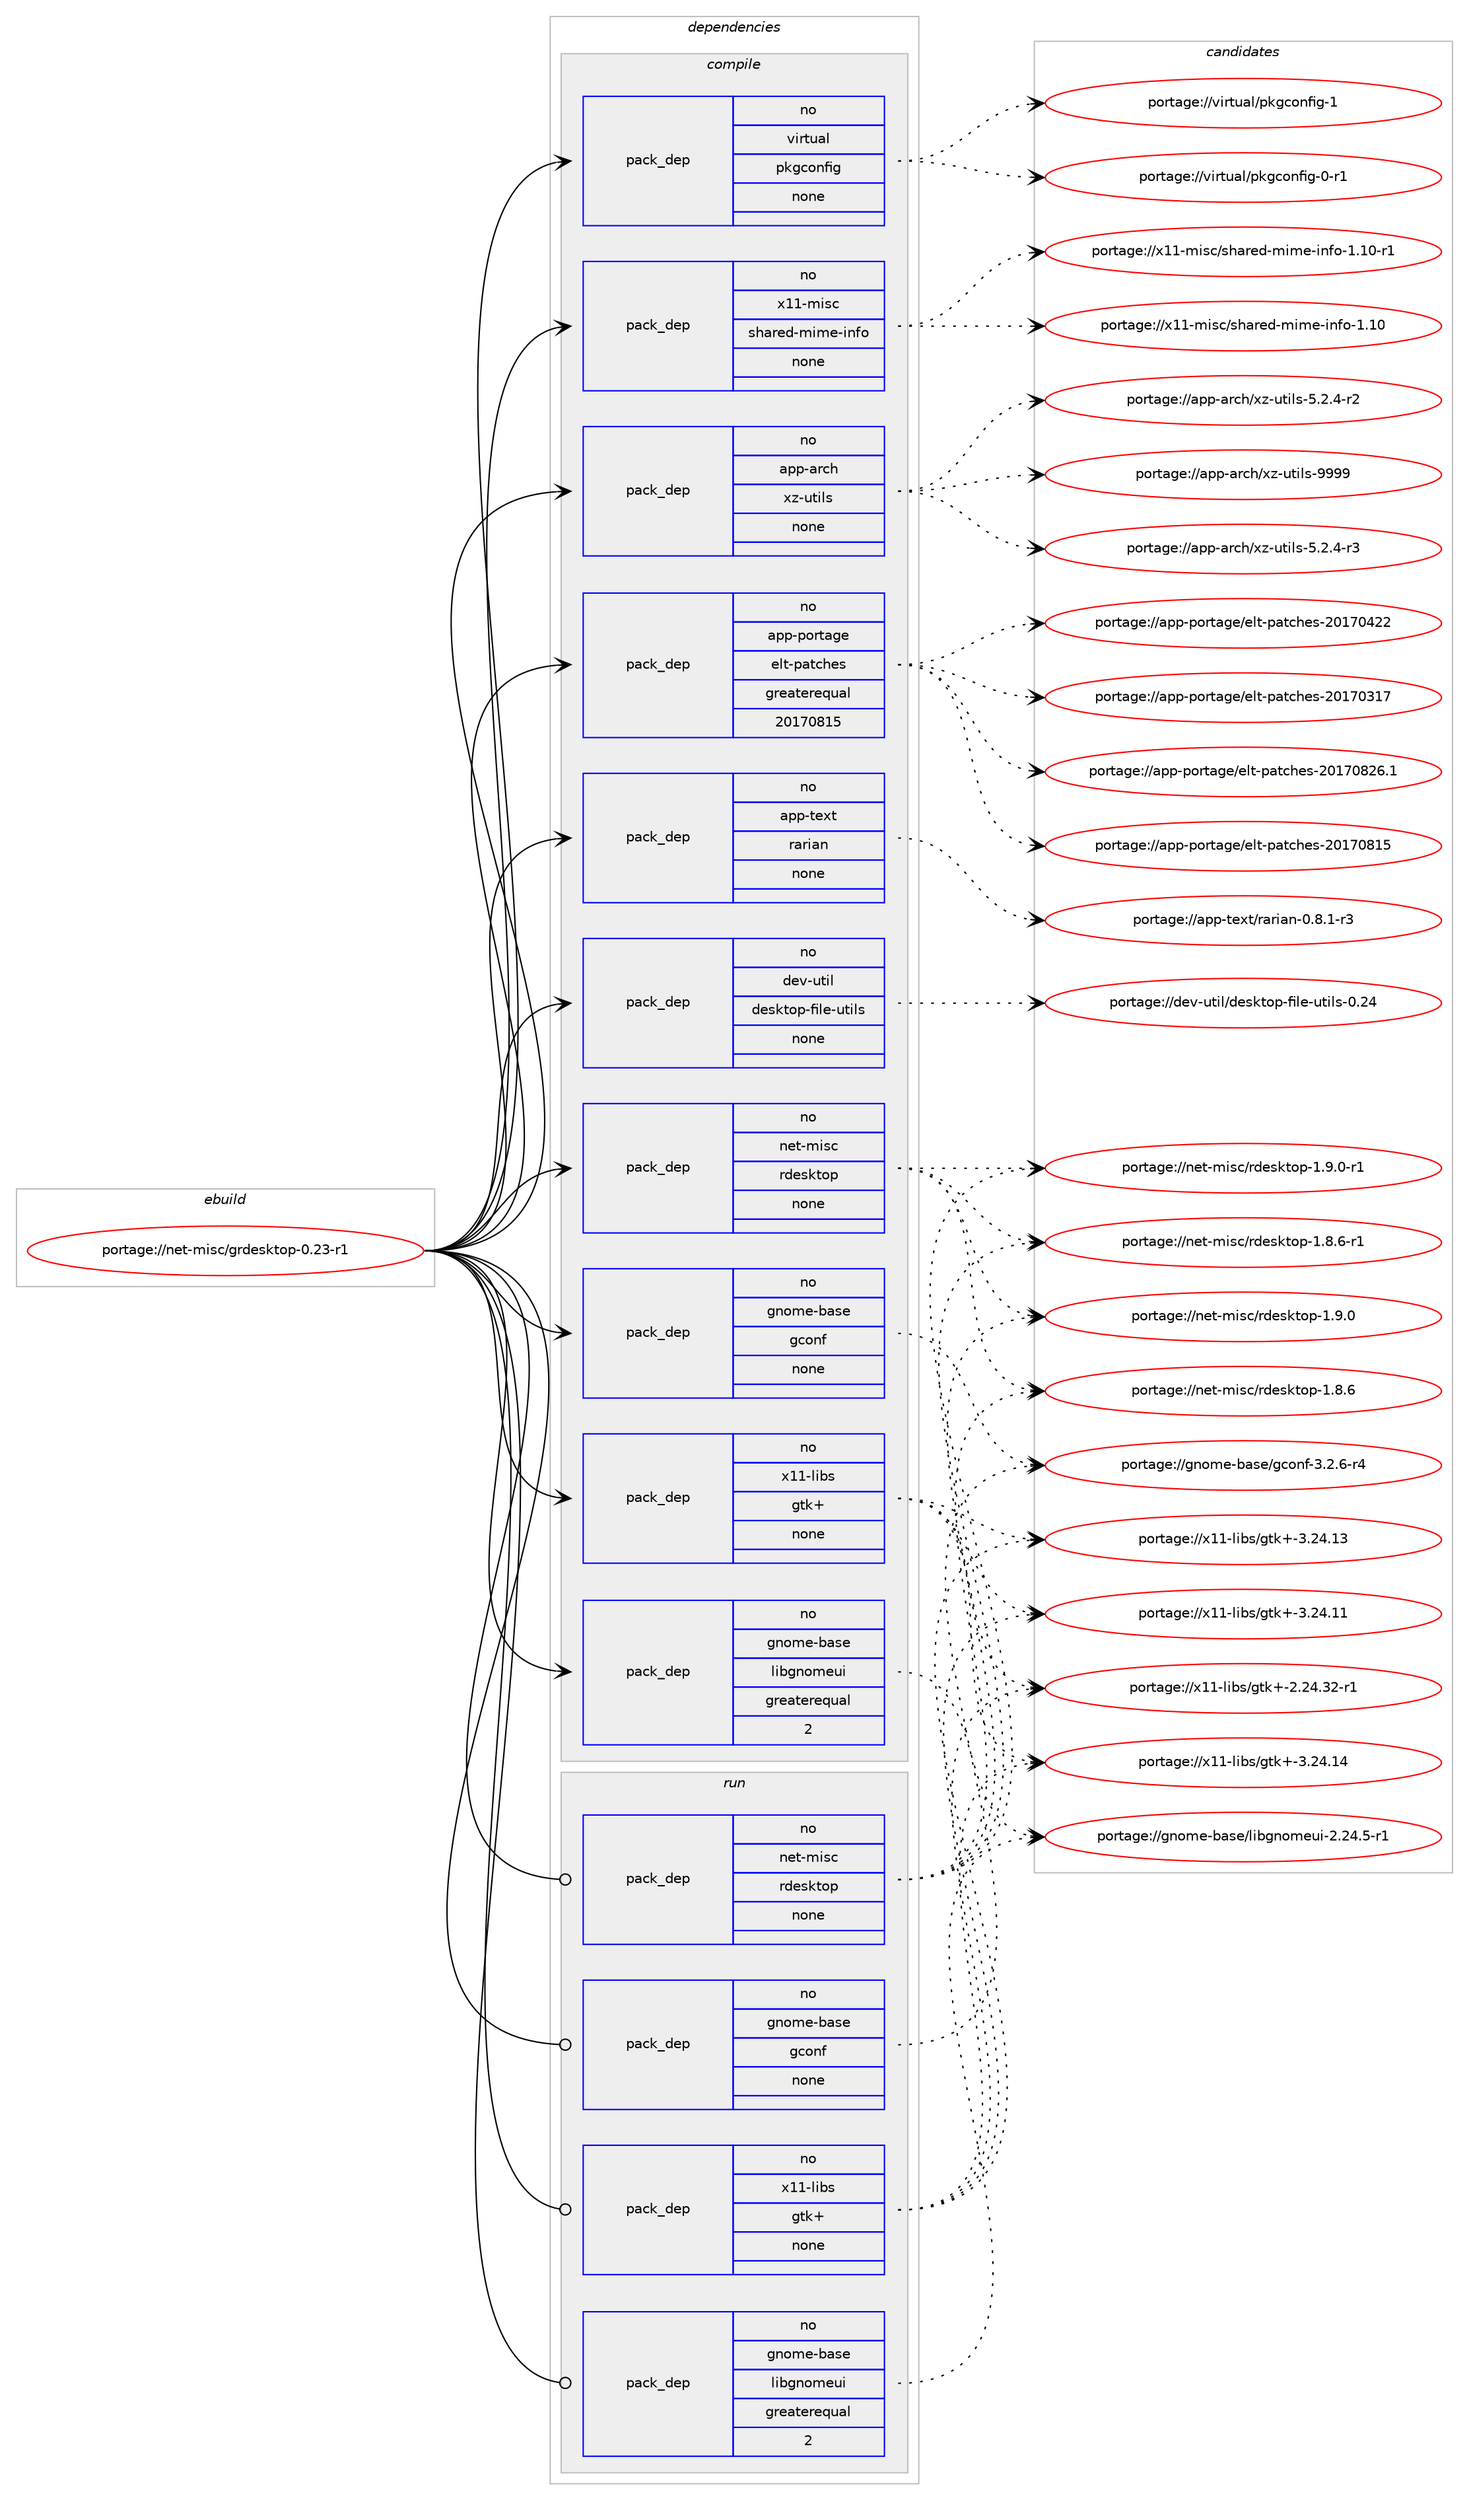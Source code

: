 digraph prolog {

# *************
# Graph options
# *************

newrank=true;
concentrate=true;
compound=true;
graph [rankdir=LR,fontname=Helvetica,fontsize=10,ranksep=1.5];#, ranksep=2.5, nodesep=0.2];
edge  [arrowhead=vee];
node  [fontname=Helvetica,fontsize=10];

# **********
# The ebuild
# **********

subgraph cluster_leftcol {
color=gray;
rank=same;
label=<<i>ebuild</i>>;
id [label="portage://net-misc/grdesktop-0.23-r1", color=red, width=4, href="../net-misc/grdesktop-0.23-r1.svg"];
}

# ****************
# The dependencies
# ****************

subgraph cluster_midcol {
color=gray;
label=<<i>dependencies</i>>;
subgraph cluster_compile {
fillcolor="#eeeeee";
style=filled;
label=<<i>compile</i>>;
subgraph pack96745 {
dependency124672 [label=<<TABLE BORDER="0" CELLBORDER="1" CELLSPACING="0" CELLPADDING="4" WIDTH="220"><TR><TD ROWSPAN="6" CELLPADDING="30">pack_dep</TD></TR><TR><TD WIDTH="110">no</TD></TR><TR><TD>app-arch</TD></TR><TR><TD>xz-utils</TD></TR><TR><TD>none</TD></TR><TR><TD></TD></TR></TABLE>>, shape=none, color=blue];
}
id:e -> dependency124672:w [weight=20,style="solid",arrowhead="vee"];
subgraph pack96746 {
dependency124673 [label=<<TABLE BORDER="0" CELLBORDER="1" CELLSPACING="0" CELLPADDING="4" WIDTH="220"><TR><TD ROWSPAN="6" CELLPADDING="30">pack_dep</TD></TR><TR><TD WIDTH="110">no</TD></TR><TR><TD>app-portage</TD></TR><TR><TD>elt-patches</TD></TR><TR><TD>greaterequal</TD></TR><TR><TD>20170815</TD></TR></TABLE>>, shape=none, color=blue];
}
id:e -> dependency124673:w [weight=20,style="solid",arrowhead="vee"];
subgraph pack96747 {
dependency124674 [label=<<TABLE BORDER="0" CELLBORDER="1" CELLSPACING="0" CELLPADDING="4" WIDTH="220"><TR><TD ROWSPAN="6" CELLPADDING="30">pack_dep</TD></TR><TR><TD WIDTH="110">no</TD></TR><TR><TD>app-text</TD></TR><TR><TD>rarian</TD></TR><TR><TD>none</TD></TR><TR><TD></TD></TR></TABLE>>, shape=none, color=blue];
}
id:e -> dependency124674:w [weight=20,style="solid",arrowhead="vee"];
subgraph pack96748 {
dependency124675 [label=<<TABLE BORDER="0" CELLBORDER="1" CELLSPACING="0" CELLPADDING="4" WIDTH="220"><TR><TD ROWSPAN="6" CELLPADDING="30">pack_dep</TD></TR><TR><TD WIDTH="110">no</TD></TR><TR><TD>dev-util</TD></TR><TR><TD>desktop-file-utils</TD></TR><TR><TD>none</TD></TR><TR><TD></TD></TR></TABLE>>, shape=none, color=blue];
}
id:e -> dependency124675:w [weight=20,style="solid",arrowhead="vee"];
subgraph pack96749 {
dependency124676 [label=<<TABLE BORDER="0" CELLBORDER="1" CELLSPACING="0" CELLPADDING="4" WIDTH="220"><TR><TD ROWSPAN="6" CELLPADDING="30">pack_dep</TD></TR><TR><TD WIDTH="110">no</TD></TR><TR><TD>gnome-base</TD></TR><TR><TD>gconf</TD></TR><TR><TD>none</TD></TR><TR><TD></TD></TR></TABLE>>, shape=none, color=blue];
}
id:e -> dependency124676:w [weight=20,style="solid",arrowhead="vee"];
subgraph pack96750 {
dependency124677 [label=<<TABLE BORDER="0" CELLBORDER="1" CELLSPACING="0" CELLPADDING="4" WIDTH="220"><TR><TD ROWSPAN="6" CELLPADDING="30">pack_dep</TD></TR><TR><TD WIDTH="110">no</TD></TR><TR><TD>gnome-base</TD></TR><TR><TD>libgnomeui</TD></TR><TR><TD>greaterequal</TD></TR><TR><TD>2</TD></TR></TABLE>>, shape=none, color=blue];
}
id:e -> dependency124677:w [weight=20,style="solid",arrowhead="vee"];
subgraph pack96751 {
dependency124678 [label=<<TABLE BORDER="0" CELLBORDER="1" CELLSPACING="0" CELLPADDING="4" WIDTH="220"><TR><TD ROWSPAN="6" CELLPADDING="30">pack_dep</TD></TR><TR><TD WIDTH="110">no</TD></TR><TR><TD>net-misc</TD></TR><TR><TD>rdesktop</TD></TR><TR><TD>none</TD></TR><TR><TD></TD></TR></TABLE>>, shape=none, color=blue];
}
id:e -> dependency124678:w [weight=20,style="solid",arrowhead="vee"];
subgraph pack96752 {
dependency124679 [label=<<TABLE BORDER="0" CELLBORDER="1" CELLSPACING="0" CELLPADDING="4" WIDTH="220"><TR><TD ROWSPAN="6" CELLPADDING="30">pack_dep</TD></TR><TR><TD WIDTH="110">no</TD></TR><TR><TD>virtual</TD></TR><TR><TD>pkgconfig</TD></TR><TR><TD>none</TD></TR><TR><TD></TD></TR></TABLE>>, shape=none, color=blue];
}
id:e -> dependency124679:w [weight=20,style="solid",arrowhead="vee"];
subgraph pack96753 {
dependency124680 [label=<<TABLE BORDER="0" CELLBORDER="1" CELLSPACING="0" CELLPADDING="4" WIDTH="220"><TR><TD ROWSPAN="6" CELLPADDING="30">pack_dep</TD></TR><TR><TD WIDTH="110">no</TD></TR><TR><TD>x11-libs</TD></TR><TR><TD>gtk+</TD></TR><TR><TD>none</TD></TR><TR><TD></TD></TR></TABLE>>, shape=none, color=blue];
}
id:e -> dependency124680:w [weight=20,style="solid",arrowhead="vee"];
subgraph pack96754 {
dependency124681 [label=<<TABLE BORDER="0" CELLBORDER="1" CELLSPACING="0" CELLPADDING="4" WIDTH="220"><TR><TD ROWSPAN="6" CELLPADDING="30">pack_dep</TD></TR><TR><TD WIDTH="110">no</TD></TR><TR><TD>x11-misc</TD></TR><TR><TD>shared-mime-info</TD></TR><TR><TD>none</TD></TR><TR><TD></TD></TR></TABLE>>, shape=none, color=blue];
}
id:e -> dependency124681:w [weight=20,style="solid",arrowhead="vee"];
}
subgraph cluster_compileandrun {
fillcolor="#eeeeee";
style=filled;
label=<<i>compile and run</i>>;
}
subgraph cluster_run {
fillcolor="#eeeeee";
style=filled;
label=<<i>run</i>>;
subgraph pack96755 {
dependency124682 [label=<<TABLE BORDER="0" CELLBORDER="1" CELLSPACING="0" CELLPADDING="4" WIDTH="220"><TR><TD ROWSPAN="6" CELLPADDING="30">pack_dep</TD></TR><TR><TD WIDTH="110">no</TD></TR><TR><TD>gnome-base</TD></TR><TR><TD>gconf</TD></TR><TR><TD>none</TD></TR><TR><TD></TD></TR></TABLE>>, shape=none, color=blue];
}
id:e -> dependency124682:w [weight=20,style="solid",arrowhead="odot"];
subgraph pack96756 {
dependency124683 [label=<<TABLE BORDER="0" CELLBORDER="1" CELLSPACING="0" CELLPADDING="4" WIDTH="220"><TR><TD ROWSPAN="6" CELLPADDING="30">pack_dep</TD></TR><TR><TD WIDTH="110">no</TD></TR><TR><TD>gnome-base</TD></TR><TR><TD>libgnomeui</TD></TR><TR><TD>greaterequal</TD></TR><TR><TD>2</TD></TR></TABLE>>, shape=none, color=blue];
}
id:e -> dependency124683:w [weight=20,style="solid",arrowhead="odot"];
subgraph pack96757 {
dependency124684 [label=<<TABLE BORDER="0" CELLBORDER="1" CELLSPACING="0" CELLPADDING="4" WIDTH="220"><TR><TD ROWSPAN="6" CELLPADDING="30">pack_dep</TD></TR><TR><TD WIDTH="110">no</TD></TR><TR><TD>net-misc</TD></TR><TR><TD>rdesktop</TD></TR><TR><TD>none</TD></TR><TR><TD></TD></TR></TABLE>>, shape=none, color=blue];
}
id:e -> dependency124684:w [weight=20,style="solid",arrowhead="odot"];
subgraph pack96758 {
dependency124685 [label=<<TABLE BORDER="0" CELLBORDER="1" CELLSPACING="0" CELLPADDING="4" WIDTH="220"><TR><TD ROWSPAN="6" CELLPADDING="30">pack_dep</TD></TR><TR><TD WIDTH="110">no</TD></TR><TR><TD>x11-libs</TD></TR><TR><TD>gtk+</TD></TR><TR><TD>none</TD></TR><TR><TD></TD></TR></TABLE>>, shape=none, color=blue];
}
id:e -> dependency124685:w [weight=20,style="solid",arrowhead="odot"];
}
}

# **************
# The candidates
# **************

subgraph cluster_choices {
rank=same;
color=gray;
label=<<i>candidates</i>>;

subgraph choice96745 {
color=black;
nodesep=1;
choice9711211245971149910447120122451171161051081154557575757 [label="portage://app-arch/xz-utils-9999", color=red, width=4,href="../app-arch/xz-utils-9999.svg"];
choice9711211245971149910447120122451171161051081154553465046524511451 [label="portage://app-arch/xz-utils-5.2.4-r3", color=red, width=4,href="../app-arch/xz-utils-5.2.4-r3.svg"];
choice9711211245971149910447120122451171161051081154553465046524511450 [label="portage://app-arch/xz-utils-5.2.4-r2", color=red, width=4,href="../app-arch/xz-utils-5.2.4-r2.svg"];
dependency124672:e -> choice9711211245971149910447120122451171161051081154557575757:w [style=dotted,weight="100"];
dependency124672:e -> choice9711211245971149910447120122451171161051081154553465046524511451:w [style=dotted,weight="100"];
dependency124672:e -> choice9711211245971149910447120122451171161051081154553465046524511450:w [style=dotted,weight="100"];
}
subgraph choice96746 {
color=black;
nodesep=1;
choice971121124511211111411697103101471011081164511297116991041011154550484955485650544649 [label="portage://app-portage/elt-patches-20170826.1", color=red, width=4,href="../app-portage/elt-patches-20170826.1.svg"];
choice97112112451121111141169710310147101108116451129711699104101115455048495548564953 [label="portage://app-portage/elt-patches-20170815", color=red, width=4,href="../app-portage/elt-patches-20170815.svg"];
choice97112112451121111141169710310147101108116451129711699104101115455048495548525050 [label="portage://app-portage/elt-patches-20170422", color=red, width=4,href="../app-portage/elt-patches-20170422.svg"];
choice97112112451121111141169710310147101108116451129711699104101115455048495548514955 [label="portage://app-portage/elt-patches-20170317", color=red, width=4,href="../app-portage/elt-patches-20170317.svg"];
dependency124673:e -> choice971121124511211111411697103101471011081164511297116991041011154550484955485650544649:w [style=dotted,weight="100"];
dependency124673:e -> choice97112112451121111141169710310147101108116451129711699104101115455048495548564953:w [style=dotted,weight="100"];
dependency124673:e -> choice97112112451121111141169710310147101108116451129711699104101115455048495548525050:w [style=dotted,weight="100"];
dependency124673:e -> choice97112112451121111141169710310147101108116451129711699104101115455048495548514955:w [style=dotted,weight="100"];
}
subgraph choice96747 {
color=black;
nodesep=1;
choice97112112451161011201164711497114105971104548465646494511451 [label="portage://app-text/rarian-0.8.1-r3", color=red, width=4,href="../app-text/rarian-0.8.1-r3.svg"];
dependency124674:e -> choice97112112451161011201164711497114105971104548465646494511451:w [style=dotted,weight="100"];
}
subgraph choice96748 {
color=black;
nodesep=1;
choice100101118451171161051084710010111510711611111245102105108101451171161051081154548465052 [label="portage://dev-util/desktop-file-utils-0.24", color=red, width=4,href="../dev-util/desktop-file-utils-0.24.svg"];
dependency124675:e -> choice100101118451171161051084710010111510711611111245102105108101451171161051081154548465052:w [style=dotted,weight="100"];
}
subgraph choice96749 {
color=black;
nodesep=1;
choice10311011110910145989711510147103991111101024551465046544511452 [label="portage://gnome-base/gconf-3.2.6-r4", color=red, width=4,href="../gnome-base/gconf-3.2.6-r4.svg"];
dependency124676:e -> choice10311011110910145989711510147103991111101024551465046544511452:w [style=dotted,weight="100"];
}
subgraph choice96750 {
color=black;
nodesep=1;
choice1031101111091014598971151014710810598103110111109101117105455046505246534511449 [label="portage://gnome-base/libgnomeui-2.24.5-r1", color=red, width=4,href="../gnome-base/libgnomeui-2.24.5-r1.svg"];
dependency124677:e -> choice1031101111091014598971151014710810598103110111109101117105455046505246534511449:w [style=dotted,weight="100"];
}
subgraph choice96751 {
color=black;
nodesep=1;
choice1101011164510910511599471141001011151071161111124549465746484511449 [label="portage://net-misc/rdesktop-1.9.0-r1", color=red, width=4,href="../net-misc/rdesktop-1.9.0-r1.svg"];
choice110101116451091051159947114100101115107116111112454946574648 [label="portage://net-misc/rdesktop-1.9.0", color=red, width=4,href="../net-misc/rdesktop-1.9.0.svg"];
choice1101011164510910511599471141001011151071161111124549465646544511449 [label="portage://net-misc/rdesktop-1.8.6-r1", color=red, width=4,href="../net-misc/rdesktop-1.8.6-r1.svg"];
choice110101116451091051159947114100101115107116111112454946564654 [label="portage://net-misc/rdesktop-1.8.6", color=red, width=4,href="../net-misc/rdesktop-1.8.6.svg"];
dependency124678:e -> choice1101011164510910511599471141001011151071161111124549465746484511449:w [style=dotted,weight="100"];
dependency124678:e -> choice110101116451091051159947114100101115107116111112454946574648:w [style=dotted,weight="100"];
dependency124678:e -> choice1101011164510910511599471141001011151071161111124549465646544511449:w [style=dotted,weight="100"];
dependency124678:e -> choice110101116451091051159947114100101115107116111112454946564654:w [style=dotted,weight="100"];
}
subgraph choice96752 {
color=black;
nodesep=1;
choice1181051141161179710847112107103991111101021051034549 [label="portage://virtual/pkgconfig-1", color=red, width=4,href="../virtual/pkgconfig-1.svg"];
choice11810511411611797108471121071039911111010210510345484511449 [label="portage://virtual/pkgconfig-0-r1", color=red, width=4,href="../virtual/pkgconfig-0-r1.svg"];
dependency124679:e -> choice1181051141161179710847112107103991111101021051034549:w [style=dotted,weight="100"];
dependency124679:e -> choice11810511411611797108471121071039911111010210510345484511449:w [style=dotted,weight="100"];
}
subgraph choice96753 {
color=black;
nodesep=1;
choice1204949451081059811547103116107434551465052464952 [label="portage://x11-libs/gtk+-3.24.14", color=red, width=4,href="../x11-libs/gtk+-3.24.14.svg"];
choice1204949451081059811547103116107434551465052464951 [label="portage://x11-libs/gtk+-3.24.13", color=red, width=4,href="../x11-libs/gtk+-3.24.13.svg"];
choice1204949451081059811547103116107434551465052464949 [label="portage://x11-libs/gtk+-3.24.11", color=red, width=4,href="../x11-libs/gtk+-3.24.11.svg"];
choice12049494510810598115471031161074345504650524651504511449 [label="portage://x11-libs/gtk+-2.24.32-r1", color=red, width=4,href="../x11-libs/gtk+-2.24.32-r1.svg"];
dependency124680:e -> choice1204949451081059811547103116107434551465052464952:w [style=dotted,weight="100"];
dependency124680:e -> choice1204949451081059811547103116107434551465052464951:w [style=dotted,weight="100"];
dependency124680:e -> choice1204949451081059811547103116107434551465052464949:w [style=dotted,weight="100"];
dependency124680:e -> choice12049494510810598115471031161074345504650524651504511449:w [style=dotted,weight="100"];
}
subgraph choice96754 {
color=black;
nodesep=1;
choice120494945109105115994711510497114101100451091051091014510511010211145494649484511449 [label="portage://x11-misc/shared-mime-info-1.10-r1", color=red, width=4,href="../x11-misc/shared-mime-info-1.10-r1.svg"];
choice12049494510910511599471151049711410110045109105109101451051101021114549464948 [label="portage://x11-misc/shared-mime-info-1.10", color=red, width=4,href="../x11-misc/shared-mime-info-1.10.svg"];
dependency124681:e -> choice120494945109105115994711510497114101100451091051091014510511010211145494649484511449:w [style=dotted,weight="100"];
dependency124681:e -> choice12049494510910511599471151049711410110045109105109101451051101021114549464948:w [style=dotted,weight="100"];
}
subgraph choice96755 {
color=black;
nodesep=1;
choice10311011110910145989711510147103991111101024551465046544511452 [label="portage://gnome-base/gconf-3.2.6-r4", color=red, width=4,href="../gnome-base/gconf-3.2.6-r4.svg"];
dependency124682:e -> choice10311011110910145989711510147103991111101024551465046544511452:w [style=dotted,weight="100"];
}
subgraph choice96756 {
color=black;
nodesep=1;
choice1031101111091014598971151014710810598103110111109101117105455046505246534511449 [label="portage://gnome-base/libgnomeui-2.24.5-r1", color=red, width=4,href="../gnome-base/libgnomeui-2.24.5-r1.svg"];
dependency124683:e -> choice1031101111091014598971151014710810598103110111109101117105455046505246534511449:w [style=dotted,weight="100"];
}
subgraph choice96757 {
color=black;
nodesep=1;
choice1101011164510910511599471141001011151071161111124549465746484511449 [label="portage://net-misc/rdesktop-1.9.0-r1", color=red, width=4,href="../net-misc/rdesktop-1.9.0-r1.svg"];
choice110101116451091051159947114100101115107116111112454946574648 [label="portage://net-misc/rdesktop-1.9.0", color=red, width=4,href="../net-misc/rdesktop-1.9.0.svg"];
choice1101011164510910511599471141001011151071161111124549465646544511449 [label="portage://net-misc/rdesktop-1.8.6-r1", color=red, width=4,href="../net-misc/rdesktop-1.8.6-r1.svg"];
choice110101116451091051159947114100101115107116111112454946564654 [label="portage://net-misc/rdesktop-1.8.6", color=red, width=4,href="../net-misc/rdesktop-1.8.6.svg"];
dependency124684:e -> choice1101011164510910511599471141001011151071161111124549465746484511449:w [style=dotted,weight="100"];
dependency124684:e -> choice110101116451091051159947114100101115107116111112454946574648:w [style=dotted,weight="100"];
dependency124684:e -> choice1101011164510910511599471141001011151071161111124549465646544511449:w [style=dotted,weight="100"];
dependency124684:e -> choice110101116451091051159947114100101115107116111112454946564654:w [style=dotted,weight="100"];
}
subgraph choice96758 {
color=black;
nodesep=1;
choice1204949451081059811547103116107434551465052464952 [label="portage://x11-libs/gtk+-3.24.14", color=red, width=4,href="../x11-libs/gtk+-3.24.14.svg"];
choice1204949451081059811547103116107434551465052464951 [label="portage://x11-libs/gtk+-3.24.13", color=red, width=4,href="../x11-libs/gtk+-3.24.13.svg"];
choice1204949451081059811547103116107434551465052464949 [label="portage://x11-libs/gtk+-3.24.11", color=red, width=4,href="../x11-libs/gtk+-3.24.11.svg"];
choice12049494510810598115471031161074345504650524651504511449 [label="portage://x11-libs/gtk+-2.24.32-r1", color=red, width=4,href="../x11-libs/gtk+-2.24.32-r1.svg"];
dependency124685:e -> choice1204949451081059811547103116107434551465052464952:w [style=dotted,weight="100"];
dependency124685:e -> choice1204949451081059811547103116107434551465052464951:w [style=dotted,weight="100"];
dependency124685:e -> choice1204949451081059811547103116107434551465052464949:w [style=dotted,weight="100"];
dependency124685:e -> choice12049494510810598115471031161074345504650524651504511449:w [style=dotted,weight="100"];
}
}

}
